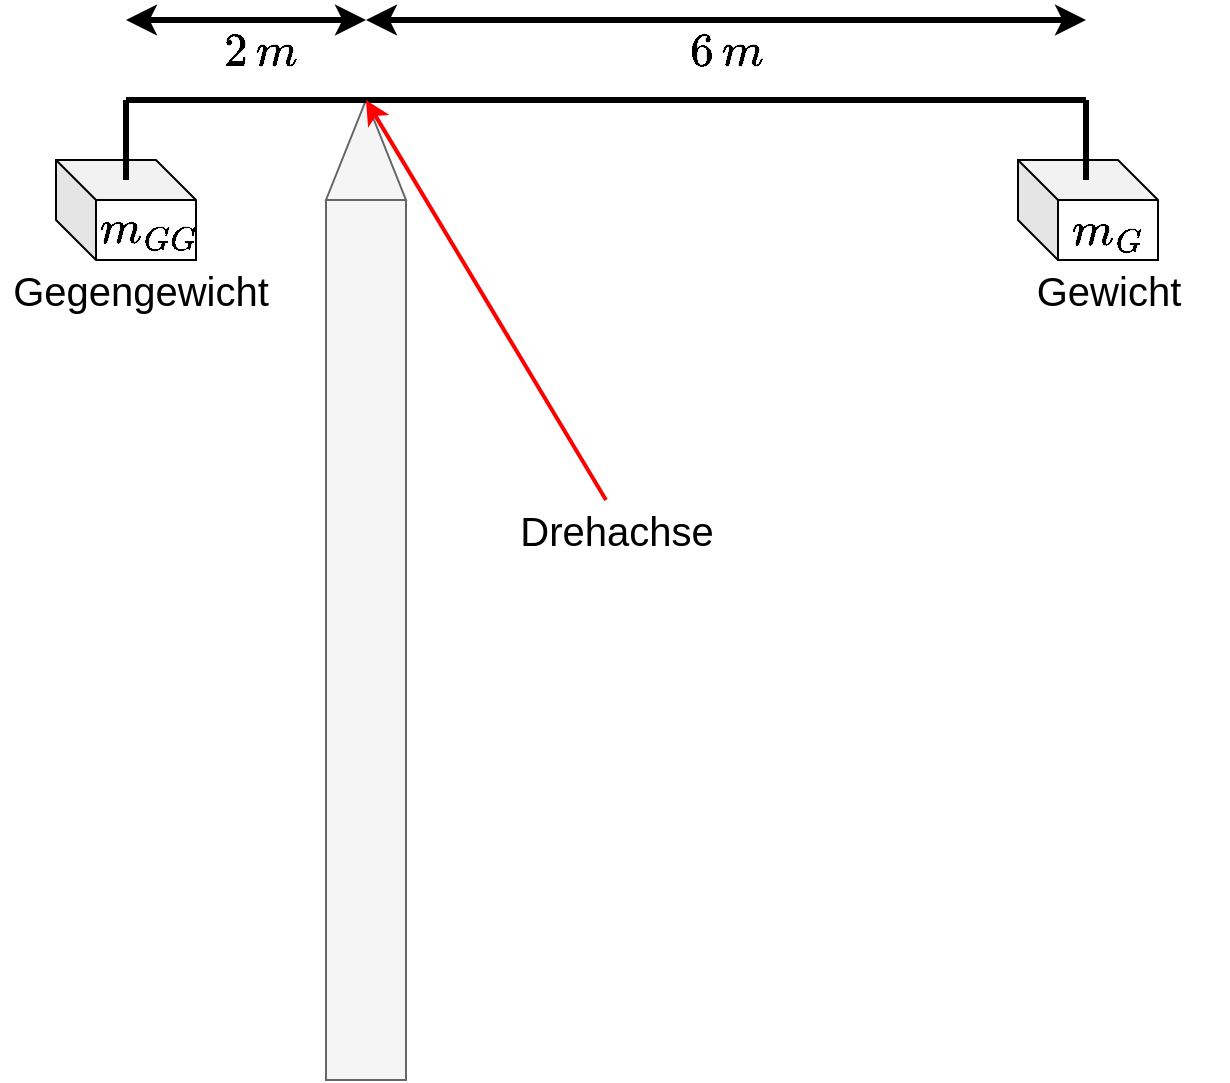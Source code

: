 <mxfile version="17.2.4" type="device"><diagram id="X9G8Mo6gt6cRJQU1Cjlj" name="Seite-1"><mxGraphModel dx="1018" dy="679" grid="1" gridSize="10" guides="1" tooltips="1" connect="1" arrows="1" fold="1" page="1" pageScale="1" pageWidth="827" pageHeight="1169" math="1" shadow="0"><root><mxCell id="0"/><mxCell id="1" parent="0"/><mxCell id="Vd51dcw3qbGGeaLozTcY-8" value="" style="shape=cube;whiteSpace=wrap;html=1;boundedLbl=1;backgroundOutline=1;darkOpacity=0.05;darkOpacity2=0.1;" vertex="1" parent="1"><mxGeometry x="606" y="270" width="70" height="50" as="geometry"/></mxCell><mxCell id="Vd51dcw3qbGGeaLozTcY-6" value="" style="shape=cube;whiteSpace=wrap;html=1;boundedLbl=1;backgroundOutline=1;darkOpacity=0.05;darkOpacity2=0.1;" vertex="1" parent="1"><mxGeometry x="125" y="270" width="70" height="50" as="geometry"/></mxCell><mxCell id="Vd51dcw3qbGGeaLozTcY-1" value="" style="rounded=0;whiteSpace=wrap;html=1;fillColor=#f5f5f5;fontColor=#333333;strokeColor=#666666;" vertex="1" parent="1"><mxGeometry x="260" y="290" width="40" height="440" as="geometry"/></mxCell><mxCell id="Vd51dcw3qbGGeaLozTcY-2" value="" style="triangle;whiteSpace=wrap;html=1;rotation=-90;fillColor=#f5f5f5;fontColor=#333333;strokeColor=#666666;" vertex="1" parent="1"><mxGeometry x="255" y="245" width="50" height="40" as="geometry"/></mxCell><mxCell id="Vd51dcw3qbGGeaLozTcY-3" value="" style="endArrow=none;html=1;rounded=0;strokeWidth=3;" edge="1" parent="1"><mxGeometry width="50" height="50" relative="1" as="geometry"><mxPoint x="160" y="240" as="sourcePoint"/><mxPoint x="640" y="240" as="targetPoint"/></mxGeometry></mxCell><mxCell id="Vd51dcw3qbGGeaLozTcY-4" value="" style="endArrow=none;html=1;rounded=0;strokeWidth=3;" edge="1" parent="1"><mxGeometry width="50" height="50" relative="1" as="geometry"><mxPoint x="160" y="280" as="sourcePoint"/><mxPoint x="160" y="240" as="targetPoint"/></mxGeometry></mxCell><mxCell id="Vd51dcw3qbGGeaLozTcY-5" value="" style="endArrow=none;html=1;rounded=0;strokeWidth=3;" edge="1" parent="1"><mxGeometry width="50" height="50" relative="1" as="geometry"><mxPoint x="640" y="280" as="sourcePoint"/><mxPoint x="640" y="240" as="targetPoint"/></mxGeometry></mxCell><mxCell id="Vd51dcw3qbGGeaLozTcY-7" value="Gegengewicht" style="text;html=1;resizable=0;autosize=1;align=center;verticalAlign=middle;points=[];fillColor=none;strokeColor=none;rounded=0;fontSize=20;" vertex="1" parent="1"><mxGeometry x="97" y="320" width="140" height="30" as="geometry"/></mxCell><mxCell id="Vd51dcw3qbGGeaLozTcY-9" value="Gewicht" style="text;html=1;resizable=0;autosize=1;align=center;verticalAlign=middle;points=[];fillColor=none;strokeColor=none;rounded=0;fontSize=20;" vertex="1" parent="1"><mxGeometry x="606" y="320" width="90" height="30" as="geometry"/></mxCell><mxCell id="Vd51dcw3qbGGeaLozTcY-10" value="" style="endArrow=classic;startArrow=classic;html=1;rounded=0;fontSize=20;strokeWidth=3;" edge="1" parent="1"><mxGeometry width="50" height="50" relative="1" as="geometry"><mxPoint x="280" y="200" as="sourcePoint"/><mxPoint x="640" y="200" as="targetPoint"/></mxGeometry></mxCell><mxCell id="Vd51dcw3qbGGeaLozTcY-11" value="" style="endArrow=classic;startArrow=classic;html=1;rounded=0;fontSize=20;strokeWidth=3;" edge="1" parent="1"><mxGeometry width="50" height="50" relative="1" as="geometry"><mxPoint x="160" y="200" as="sourcePoint"/><mxPoint x="280" y="200" as="targetPoint"/></mxGeometry></mxCell><mxCell id="Vd51dcw3qbGGeaLozTcY-12" value="$$2 \, m$$" style="text;html=1;resizable=0;autosize=1;align=center;verticalAlign=middle;points=[];fillColor=none;strokeColor=none;rounded=0;fontSize=20;" vertex="1" parent="1"><mxGeometry x="172" y="200" width="110" height="30" as="geometry"/></mxCell><mxCell id="Vd51dcw3qbGGeaLozTcY-13" value="$$6 \, m$$" style="text;html=1;resizable=0;autosize=1;align=center;verticalAlign=middle;points=[];fillColor=none;strokeColor=none;rounded=0;fontSize=20;" vertex="1" parent="1"><mxGeometry x="405" y="200" width="110" height="30" as="geometry"/></mxCell><mxCell id="Vd51dcw3qbGGeaLozTcY-14" value="$$m_{GG}$$" style="text;html=1;resizable=0;autosize=1;align=center;verticalAlign=middle;points=[];fillColor=none;strokeColor=none;rounded=0;fontSize=20;" vertex="1" parent="1"><mxGeometry x="106" y="289" width="130" height="30" as="geometry"/></mxCell><mxCell id="Vd51dcw3qbGGeaLozTcY-15" value="$$m_{G}$$" style="text;html=1;resizable=0;autosize=1;align=center;verticalAlign=middle;points=[];fillColor=none;strokeColor=none;rounded=0;fontSize=20;" vertex="1" parent="1"><mxGeometry x="591" y="290" width="120" height="30" as="geometry"/></mxCell><mxCell id="Vd51dcw3qbGGeaLozTcY-16" value="" style="endArrow=classic;html=1;rounded=0;fontSize=20;strokeWidth=2;strokeColor=#FF0000;entryX=1;entryY=0.5;entryDx=0;entryDy=0;" edge="1" parent="1" target="Vd51dcw3qbGGeaLozTcY-2"><mxGeometry width="50" height="50" relative="1" as="geometry"><mxPoint x="400" y="440" as="sourcePoint"/><mxPoint x="470" y="350" as="targetPoint"/></mxGeometry></mxCell><mxCell id="Vd51dcw3qbGGeaLozTcY-17" value="Drehachse" style="text;html=1;resizable=0;autosize=1;align=center;verticalAlign=middle;points=[];fillColor=none;strokeColor=none;rounded=0;fontSize=20;" vertex="1" parent="1"><mxGeometry x="350" y="440" width="110" height="30" as="geometry"/></mxCell></root></mxGraphModel></diagram></mxfile>